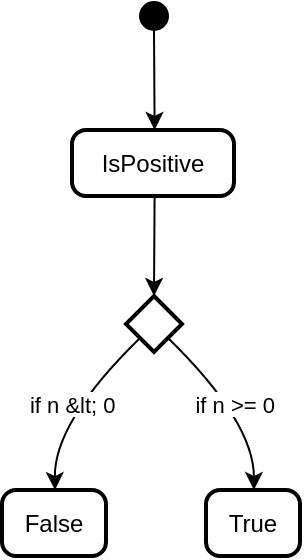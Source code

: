 <mxfile version="24.7.7">
  <diagram name="Page-1" id="b8JUELFfQysVxpn5o_FC">
    <mxGraphModel>
      <root>
        <mxCell id="0" />
        <mxCell id="1" parent="0" />
        <mxCell id="2" value="" style="rhombus;strokeWidth=2;whiteSpace=wrap;" vertex="1" parent="1">
          <mxGeometry x="79" y="155" width="28" height="28" as="geometry" />
        </mxCell>
        <mxCell id="3" value="" style="ellipse;fillColor=strokeColor;" vertex="1" parent="1">
          <mxGeometry x="86" y="8" width="14" height="14" as="geometry" />
        </mxCell>
        <mxCell id="4" value="IsPositive" style="rounded=1;absoluteArcSize=1;arcSize=14;whiteSpace=wrap;strokeWidth=2;" vertex="1" parent="1">
          <mxGeometry x="52" y="72" width="81" height="33" as="geometry" />
        </mxCell>
        <mxCell id="5" value="False" style="rounded=1;absoluteArcSize=1;arcSize=14;whiteSpace=wrap;strokeWidth=2;" vertex="1" parent="1">
          <mxGeometry x="17" y="252" width="52" height="33" as="geometry" />
        </mxCell>
        <mxCell id="6" value="True" style="rounded=1;absoluteArcSize=1;arcSize=14;whiteSpace=wrap;strokeWidth=2;" vertex="1" parent="1">
          <mxGeometry x="119" y="252" width="47" height="33" as="geometry" />
        </mxCell>
        <mxCell id="7" value="" style="curved=1;startArrow=none;;exitX=0.51;exitY=1;entryX=0.51;entryY=0;" edge="1" parent="1" source="3" target="4">
          <mxGeometry relative="1" as="geometry">
            <Array as="points" />
          </mxGeometry>
        </mxCell>
        <mxCell id="8" value="" style="curved=1;startArrow=none;;exitX=0.51;exitY=1.01;entryX=0.5;entryY=0.01;" edge="1" parent="1" source="4" target="2">
          <mxGeometry relative="1" as="geometry">
            <Array as="points" />
          </mxGeometry>
        </mxCell>
        <mxCell id="9" value="if n &amp;lt; 0" style="curved=1;startArrow=none;;exitX=0;exitY=1;entryX=0.51;entryY=-0.01;" edge="1" parent="1" source="2" target="5">
          <mxGeometry relative="1" as="geometry">
            <Array as="points">
              <mxPoint x="43" y="218" />
            </Array>
          </mxGeometry>
        </mxCell>
        <mxCell id="10" value="if n &gt;= 0" style="curved=1;startArrow=none;;exitX=1;exitY=1;entryX=0.51;entryY=-0.01;" edge="1" parent="1" source="2" target="6">
          <mxGeometry relative="1" as="geometry">
            <Array as="points">
              <mxPoint x="143" y="218" />
            </Array>
          </mxGeometry>
        </mxCell>
      </root>
    </mxGraphModel>
  </diagram>
</mxfile>
